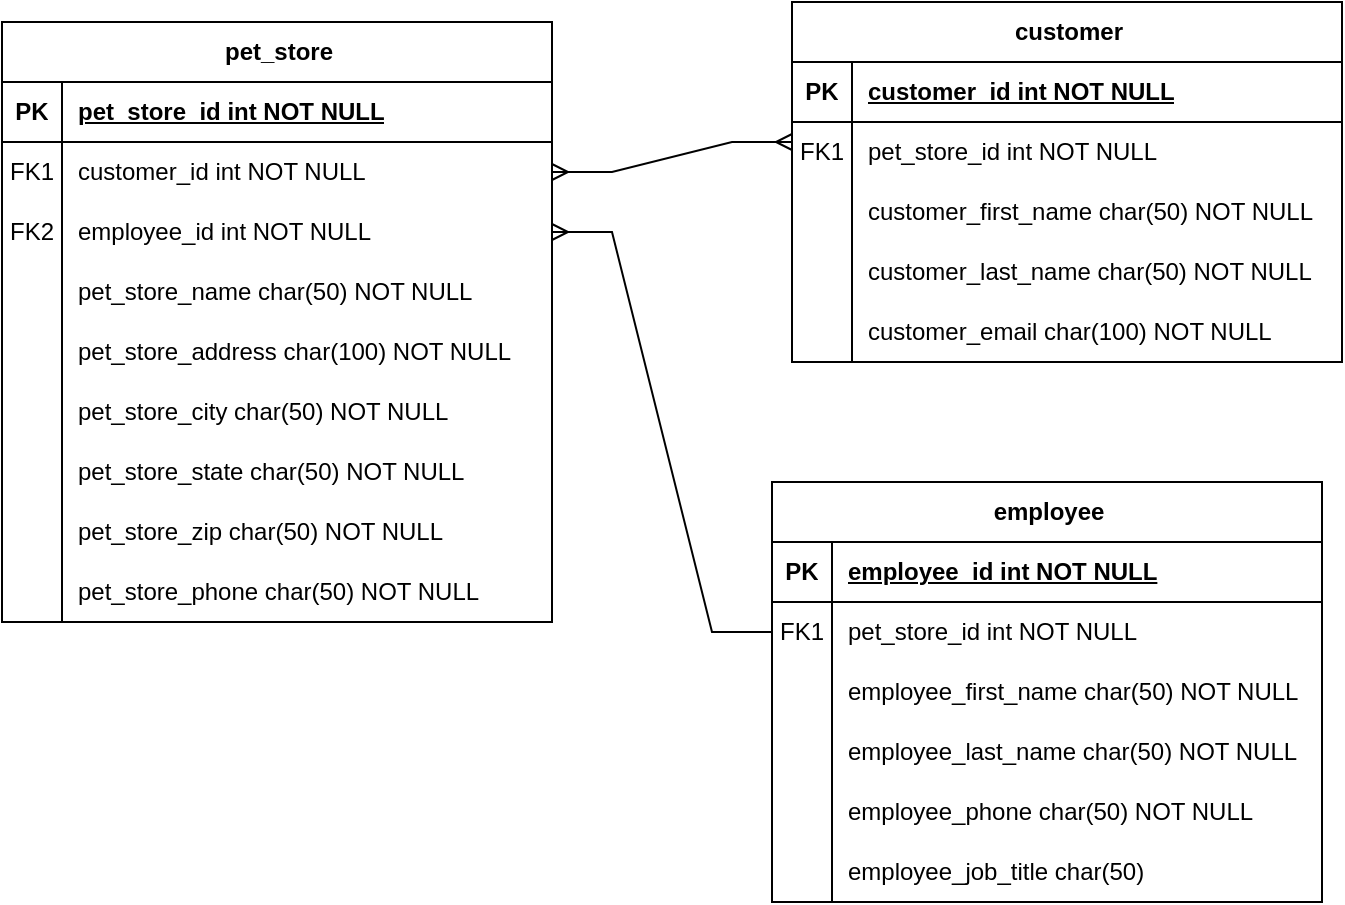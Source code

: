 <mxfile version="26.0.16">
  <diagram name="Page-1" id="WRtPhUQTEJl0qHLbDt3K">
    <mxGraphModel dx="997" dy="615" grid="1" gridSize="10" guides="1" tooltips="1" connect="1" arrows="1" fold="1" page="1" pageScale="1" pageWidth="850" pageHeight="1100" math="0" shadow="0">
      <root>
        <mxCell id="0" />
        <mxCell id="1" parent="0" />
        <mxCell id="nUwxGehSMuN0GHeq9k4L-1" value="pet_store" style="shape=table;startSize=30;container=1;collapsible=1;childLayout=tableLayout;fixedRows=1;rowLines=0;fontStyle=1;align=center;resizeLast=1;html=1;" vertex="1" parent="1">
          <mxGeometry x="195" y="110" width="275" height="300" as="geometry" />
        </mxCell>
        <mxCell id="nUwxGehSMuN0GHeq9k4L-2" value="" style="shape=tableRow;horizontal=0;startSize=0;swimlaneHead=0;swimlaneBody=0;fillColor=none;collapsible=0;dropTarget=0;points=[[0,0.5],[1,0.5]];portConstraint=eastwest;top=0;left=0;right=0;bottom=1;" vertex="1" parent="nUwxGehSMuN0GHeq9k4L-1">
          <mxGeometry y="30" width="275" height="30" as="geometry" />
        </mxCell>
        <mxCell id="nUwxGehSMuN0GHeq9k4L-3" value="PK" style="shape=partialRectangle;connectable=0;fillColor=none;top=0;left=0;bottom=0;right=0;fontStyle=1;overflow=hidden;whiteSpace=wrap;html=1;" vertex="1" parent="nUwxGehSMuN0GHeq9k4L-2">
          <mxGeometry width="30" height="30" as="geometry">
            <mxRectangle width="30" height="30" as="alternateBounds" />
          </mxGeometry>
        </mxCell>
        <mxCell id="nUwxGehSMuN0GHeq9k4L-4" value="&lt;span style=&quot;text-wrap-mode: nowrap;&quot;&gt;pet_store_id&amp;nbsp;int NOT NULL&lt;/span&gt;" style="shape=partialRectangle;connectable=0;fillColor=none;top=0;left=0;bottom=0;right=0;align=left;spacingLeft=6;fontStyle=5;overflow=hidden;whiteSpace=wrap;html=1;" vertex="1" parent="nUwxGehSMuN0GHeq9k4L-2">
          <mxGeometry x="30" width="245" height="30" as="geometry">
            <mxRectangle width="245" height="30" as="alternateBounds" />
          </mxGeometry>
        </mxCell>
        <mxCell id="nUwxGehSMuN0GHeq9k4L-5" value="" style="shape=tableRow;horizontal=0;startSize=0;swimlaneHead=0;swimlaneBody=0;fillColor=none;collapsible=0;dropTarget=0;points=[[0,0.5],[1,0.5]];portConstraint=eastwest;top=0;left=0;right=0;bottom=0;" vertex="1" parent="nUwxGehSMuN0GHeq9k4L-1">
          <mxGeometry y="60" width="275" height="30" as="geometry" />
        </mxCell>
        <mxCell id="nUwxGehSMuN0GHeq9k4L-6" value="FK1" style="shape=partialRectangle;connectable=0;fillColor=none;top=0;left=0;bottom=0;right=0;editable=1;overflow=hidden;whiteSpace=wrap;html=1;" vertex="1" parent="nUwxGehSMuN0GHeq9k4L-5">
          <mxGeometry width="30" height="30" as="geometry">
            <mxRectangle width="30" height="30" as="alternateBounds" />
          </mxGeometry>
        </mxCell>
        <mxCell id="nUwxGehSMuN0GHeq9k4L-7" value="&lt;span style=&quot;text-wrap-mode: nowrap;&quot;&gt;customer_id int NOT NULL&lt;/span&gt;" style="shape=partialRectangle;connectable=0;fillColor=none;top=0;left=0;bottom=0;right=0;align=left;spacingLeft=6;overflow=hidden;whiteSpace=wrap;html=1;" vertex="1" parent="nUwxGehSMuN0GHeq9k4L-5">
          <mxGeometry x="30" width="245" height="30" as="geometry">
            <mxRectangle width="245" height="30" as="alternateBounds" />
          </mxGeometry>
        </mxCell>
        <mxCell id="nUwxGehSMuN0GHeq9k4L-8" value="" style="shape=tableRow;horizontal=0;startSize=0;swimlaneHead=0;swimlaneBody=0;fillColor=none;collapsible=0;dropTarget=0;points=[[0,0.5],[1,0.5]];portConstraint=eastwest;top=0;left=0;right=0;bottom=0;" vertex="1" parent="nUwxGehSMuN0GHeq9k4L-1">
          <mxGeometry y="90" width="275" height="30" as="geometry" />
        </mxCell>
        <mxCell id="nUwxGehSMuN0GHeq9k4L-9" value="FK2" style="shape=partialRectangle;connectable=0;fillColor=none;top=0;left=0;bottom=0;right=0;editable=1;overflow=hidden;whiteSpace=wrap;html=1;" vertex="1" parent="nUwxGehSMuN0GHeq9k4L-8">
          <mxGeometry width="30" height="30" as="geometry">
            <mxRectangle width="30" height="30" as="alternateBounds" />
          </mxGeometry>
        </mxCell>
        <mxCell id="nUwxGehSMuN0GHeq9k4L-10" value="&lt;span style=&quot;text-wrap-mode: nowrap;&quot;&gt;employee_id int NOT NULL&lt;/span&gt;" style="shape=partialRectangle;connectable=0;fillColor=none;top=0;left=0;bottom=0;right=0;align=left;spacingLeft=6;overflow=hidden;whiteSpace=wrap;html=1;" vertex="1" parent="nUwxGehSMuN0GHeq9k4L-8">
          <mxGeometry x="30" width="245" height="30" as="geometry">
            <mxRectangle width="245" height="30" as="alternateBounds" />
          </mxGeometry>
        </mxCell>
        <mxCell id="nUwxGehSMuN0GHeq9k4L-11" value="" style="shape=tableRow;horizontal=0;startSize=0;swimlaneHead=0;swimlaneBody=0;fillColor=none;collapsible=0;dropTarget=0;points=[[0,0.5],[1,0.5]];portConstraint=eastwest;top=0;left=0;right=0;bottom=0;" vertex="1" parent="nUwxGehSMuN0GHeq9k4L-1">
          <mxGeometry y="120" width="275" height="30" as="geometry" />
        </mxCell>
        <mxCell id="nUwxGehSMuN0GHeq9k4L-12" value="" style="shape=partialRectangle;connectable=0;fillColor=none;top=0;left=0;bottom=0;right=0;editable=1;overflow=hidden;whiteSpace=wrap;html=1;" vertex="1" parent="nUwxGehSMuN0GHeq9k4L-11">
          <mxGeometry width="30" height="30" as="geometry">
            <mxRectangle width="30" height="30" as="alternateBounds" />
          </mxGeometry>
        </mxCell>
        <mxCell id="nUwxGehSMuN0GHeq9k4L-13" value="&lt;span style=&quot;text-wrap-mode: nowrap;&quot;&gt;pet_store_name char(50) NOT NULL&lt;/span&gt;" style="shape=partialRectangle;connectable=0;fillColor=none;top=0;left=0;bottom=0;right=0;align=left;spacingLeft=6;overflow=hidden;whiteSpace=wrap;html=1;" vertex="1" parent="nUwxGehSMuN0GHeq9k4L-11">
          <mxGeometry x="30" width="245" height="30" as="geometry">
            <mxRectangle width="245" height="30" as="alternateBounds" />
          </mxGeometry>
        </mxCell>
        <mxCell id="nUwxGehSMuN0GHeq9k4L-29" value="" style="shape=tableRow;horizontal=0;startSize=0;swimlaneHead=0;swimlaneBody=0;fillColor=none;collapsible=0;dropTarget=0;points=[[0,0.5],[1,0.5]];portConstraint=eastwest;top=0;left=0;right=0;bottom=0;" vertex="1" parent="nUwxGehSMuN0GHeq9k4L-1">
          <mxGeometry y="150" width="275" height="30" as="geometry" />
        </mxCell>
        <mxCell id="nUwxGehSMuN0GHeq9k4L-30" value="" style="shape=partialRectangle;connectable=0;fillColor=none;top=0;left=0;bottom=0;right=0;editable=1;overflow=hidden;whiteSpace=wrap;html=1;" vertex="1" parent="nUwxGehSMuN0GHeq9k4L-29">
          <mxGeometry width="30" height="30" as="geometry">
            <mxRectangle width="30" height="30" as="alternateBounds" />
          </mxGeometry>
        </mxCell>
        <mxCell id="nUwxGehSMuN0GHeq9k4L-31" value="&lt;span style=&quot;text-wrap-mode: nowrap;&quot;&gt;pet_store_address char(100) NOT NULL&lt;/span&gt;" style="shape=partialRectangle;connectable=0;fillColor=none;top=0;left=0;bottom=0;right=0;align=left;spacingLeft=6;overflow=hidden;whiteSpace=wrap;html=1;" vertex="1" parent="nUwxGehSMuN0GHeq9k4L-29">
          <mxGeometry x="30" width="245" height="30" as="geometry">
            <mxRectangle width="245" height="30" as="alternateBounds" />
          </mxGeometry>
        </mxCell>
        <mxCell id="nUwxGehSMuN0GHeq9k4L-32" value="" style="shape=tableRow;horizontal=0;startSize=0;swimlaneHead=0;swimlaneBody=0;fillColor=none;collapsible=0;dropTarget=0;points=[[0,0.5],[1,0.5]];portConstraint=eastwest;top=0;left=0;right=0;bottom=0;" vertex="1" parent="nUwxGehSMuN0GHeq9k4L-1">
          <mxGeometry y="180" width="275" height="30" as="geometry" />
        </mxCell>
        <mxCell id="nUwxGehSMuN0GHeq9k4L-33" value="" style="shape=partialRectangle;connectable=0;fillColor=none;top=0;left=0;bottom=0;right=0;editable=1;overflow=hidden;whiteSpace=wrap;html=1;" vertex="1" parent="nUwxGehSMuN0GHeq9k4L-32">
          <mxGeometry width="30" height="30" as="geometry">
            <mxRectangle width="30" height="30" as="alternateBounds" />
          </mxGeometry>
        </mxCell>
        <mxCell id="nUwxGehSMuN0GHeq9k4L-34" value="&lt;span style=&quot;text-wrap-mode: nowrap;&quot;&gt;pet_store_city char(50) NOT NULL&lt;/span&gt;" style="shape=partialRectangle;connectable=0;fillColor=none;top=0;left=0;bottom=0;right=0;align=left;spacingLeft=6;overflow=hidden;whiteSpace=wrap;html=1;" vertex="1" parent="nUwxGehSMuN0GHeq9k4L-32">
          <mxGeometry x="30" width="245" height="30" as="geometry">
            <mxRectangle width="245" height="30" as="alternateBounds" />
          </mxGeometry>
        </mxCell>
        <mxCell id="nUwxGehSMuN0GHeq9k4L-35" value="" style="shape=tableRow;horizontal=0;startSize=0;swimlaneHead=0;swimlaneBody=0;fillColor=none;collapsible=0;dropTarget=0;points=[[0,0.5],[1,0.5]];portConstraint=eastwest;top=0;left=0;right=0;bottom=0;" vertex="1" parent="nUwxGehSMuN0GHeq9k4L-1">
          <mxGeometry y="210" width="275" height="30" as="geometry" />
        </mxCell>
        <mxCell id="nUwxGehSMuN0GHeq9k4L-36" value="" style="shape=partialRectangle;connectable=0;fillColor=none;top=0;left=0;bottom=0;right=0;editable=1;overflow=hidden;whiteSpace=wrap;html=1;" vertex="1" parent="nUwxGehSMuN0GHeq9k4L-35">
          <mxGeometry width="30" height="30" as="geometry">
            <mxRectangle width="30" height="30" as="alternateBounds" />
          </mxGeometry>
        </mxCell>
        <mxCell id="nUwxGehSMuN0GHeq9k4L-37" value="&lt;span style=&quot;text-wrap-mode: nowrap;&quot;&gt;pet_store_state char(50) NOT NULL&lt;/span&gt;" style="shape=partialRectangle;connectable=0;fillColor=none;top=0;left=0;bottom=0;right=0;align=left;spacingLeft=6;overflow=hidden;whiteSpace=wrap;html=1;" vertex="1" parent="nUwxGehSMuN0GHeq9k4L-35">
          <mxGeometry x="30" width="245" height="30" as="geometry">
            <mxRectangle width="245" height="30" as="alternateBounds" />
          </mxGeometry>
        </mxCell>
        <mxCell id="nUwxGehSMuN0GHeq9k4L-38" value="" style="shape=tableRow;horizontal=0;startSize=0;swimlaneHead=0;swimlaneBody=0;fillColor=none;collapsible=0;dropTarget=0;points=[[0,0.5],[1,0.5]];portConstraint=eastwest;top=0;left=0;right=0;bottom=0;" vertex="1" parent="nUwxGehSMuN0GHeq9k4L-1">
          <mxGeometry y="240" width="275" height="30" as="geometry" />
        </mxCell>
        <mxCell id="nUwxGehSMuN0GHeq9k4L-39" value="" style="shape=partialRectangle;connectable=0;fillColor=none;top=0;left=0;bottom=0;right=0;editable=1;overflow=hidden;whiteSpace=wrap;html=1;" vertex="1" parent="nUwxGehSMuN0GHeq9k4L-38">
          <mxGeometry width="30" height="30" as="geometry">
            <mxRectangle width="30" height="30" as="alternateBounds" />
          </mxGeometry>
        </mxCell>
        <mxCell id="nUwxGehSMuN0GHeq9k4L-40" value="&lt;span style=&quot;text-wrap-mode: nowrap;&quot;&gt;pet_store_zip char(50) NOT NULL&lt;/span&gt;" style="shape=partialRectangle;connectable=0;fillColor=none;top=0;left=0;bottom=0;right=0;align=left;spacingLeft=6;overflow=hidden;whiteSpace=wrap;html=1;" vertex="1" parent="nUwxGehSMuN0GHeq9k4L-38">
          <mxGeometry x="30" width="245" height="30" as="geometry">
            <mxRectangle width="245" height="30" as="alternateBounds" />
          </mxGeometry>
        </mxCell>
        <mxCell id="nUwxGehSMuN0GHeq9k4L-41" value="" style="shape=tableRow;horizontal=0;startSize=0;swimlaneHead=0;swimlaneBody=0;fillColor=none;collapsible=0;dropTarget=0;points=[[0,0.5],[1,0.5]];portConstraint=eastwest;top=0;left=0;right=0;bottom=0;" vertex="1" parent="nUwxGehSMuN0GHeq9k4L-1">
          <mxGeometry y="270" width="275" height="30" as="geometry" />
        </mxCell>
        <mxCell id="nUwxGehSMuN0GHeq9k4L-42" value="" style="shape=partialRectangle;connectable=0;fillColor=none;top=0;left=0;bottom=0;right=0;editable=1;overflow=hidden;whiteSpace=wrap;html=1;" vertex="1" parent="nUwxGehSMuN0GHeq9k4L-41">
          <mxGeometry width="30" height="30" as="geometry">
            <mxRectangle width="30" height="30" as="alternateBounds" />
          </mxGeometry>
        </mxCell>
        <mxCell id="nUwxGehSMuN0GHeq9k4L-43" value="&lt;span style=&quot;text-wrap-mode: nowrap;&quot;&gt;pet_store_phone char(50) NOT NULL&lt;/span&gt;" style="shape=partialRectangle;connectable=0;fillColor=none;top=0;left=0;bottom=0;right=0;align=left;spacingLeft=6;overflow=hidden;whiteSpace=wrap;html=1;" vertex="1" parent="nUwxGehSMuN0GHeq9k4L-41">
          <mxGeometry x="30" width="245" height="30" as="geometry">
            <mxRectangle width="245" height="30" as="alternateBounds" />
          </mxGeometry>
        </mxCell>
        <mxCell id="nUwxGehSMuN0GHeq9k4L-44" value="employee" style="shape=table;startSize=30;container=1;collapsible=1;childLayout=tableLayout;fixedRows=1;rowLines=0;fontStyle=1;align=center;resizeLast=1;html=1;" vertex="1" parent="1">
          <mxGeometry x="580" y="340" width="275" height="210" as="geometry" />
        </mxCell>
        <mxCell id="nUwxGehSMuN0GHeq9k4L-45" value="" style="shape=tableRow;horizontal=0;startSize=0;swimlaneHead=0;swimlaneBody=0;fillColor=none;collapsible=0;dropTarget=0;points=[[0,0.5],[1,0.5]];portConstraint=eastwest;top=0;left=0;right=0;bottom=1;" vertex="1" parent="nUwxGehSMuN0GHeq9k4L-44">
          <mxGeometry y="30" width="275" height="30" as="geometry" />
        </mxCell>
        <mxCell id="nUwxGehSMuN0GHeq9k4L-46" value="PK" style="shape=partialRectangle;connectable=0;fillColor=none;top=0;left=0;bottom=0;right=0;fontStyle=1;overflow=hidden;whiteSpace=wrap;html=1;" vertex="1" parent="nUwxGehSMuN0GHeq9k4L-45">
          <mxGeometry width="30" height="30" as="geometry">
            <mxRectangle width="30" height="30" as="alternateBounds" />
          </mxGeometry>
        </mxCell>
        <mxCell id="nUwxGehSMuN0GHeq9k4L-47" value="&lt;span style=&quot;text-wrap-mode: nowrap;&quot;&gt;employee_id&amp;nbsp;int NOT NULL&lt;/span&gt;" style="shape=partialRectangle;connectable=0;fillColor=none;top=0;left=0;bottom=0;right=0;align=left;spacingLeft=6;fontStyle=5;overflow=hidden;whiteSpace=wrap;html=1;" vertex="1" parent="nUwxGehSMuN0GHeq9k4L-45">
          <mxGeometry x="30" width="245" height="30" as="geometry">
            <mxRectangle width="245" height="30" as="alternateBounds" />
          </mxGeometry>
        </mxCell>
        <mxCell id="nUwxGehSMuN0GHeq9k4L-48" value="" style="shape=tableRow;horizontal=0;startSize=0;swimlaneHead=0;swimlaneBody=0;fillColor=none;collapsible=0;dropTarget=0;points=[[0,0.5],[1,0.5]];portConstraint=eastwest;top=0;left=0;right=0;bottom=0;" vertex="1" parent="nUwxGehSMuN0GHeq9k4L-44">
          <mxGeometry y="60" width="275" height="30" as="geometry" />
        </mxCell>
        <mxCell id="nUwxGehSMuN0GHeq9k4L-49" value="FK1" style="shape=partialRectangle;connectable=0;fillColor=none;top=0;left=0;bottom=0;right=0;editable=1;overflow=hidden;whiteSpace=wrap;html=1;" vertex="1" parent="nUwxGehSMuN0GHeq9k4L-48">
          <mxGeometry width="30" height="30" as="geometry">
            <mxRectangle width="30" height="30" as="alternateBounds" />
          </mxGeometry>
        </mxCell>
        <mxCell id="nUwxGehSMuN0GHeq9k4L-50" value="&lt;span style=&quot;text-wrap-mode: nowrap;&quot;&gt;pet_store_id int NOT NULL&lt;/span&gt;" style="shape=partialRectangle;connectable=0;fillColor=none;top=0;left=0;bottom=0;right=0;align=left;spacingLeft=6;overflow=hidden;whiteSpace=wrap;html=1;" vertex="1" parent="nUwxGehSMuN0GHeq9k4L-48">
          <mxGeometry x="30" width="245" height="30" as="geometry">
            <mxRectangle width="245" height="30" as="alternateBounds" />
          </mxGeometry>
        </mxCell>
        <mxCell id="nUwxGehSMuN0GHeq9k4L-51" value="" style="shape=tableRow;horizontal=0;startSize=0;swimlaneHead=0;swimlaneBody=0;fillColor=none;collapsible=0;dropTarget=0;points=[[0,0.5],[1,0.5]];portConstraint=eastwest;top=0;left=0;right=0;bottom=0;" vertex="1" parent="nUwxGehSMuN0GHeq9k4L-44">
          <mxGeometry y="90" width="275" height="30" as="geometry" />
        </mxCell>
        <mxCell id="nUwxGehSMuN0GHeq9k4L-52" value="" style="shape=partialRectangle;connectable=0;fillColor=none;top=0;left=0;bottom=0;right=0;editable=1;overflow=hidden;whiteSpace=wrap;html=1;" vertex="1" parent="nUwxGehSMuN0GHeq9k4L-51">
          <mxGeometry width="30" height="30" as="geometry">
            <mxRectangle width="30" height="30" as="alternateBounds" />
          </mxGeometry>
        </mxCell>
        <mxCell id="nUwxGehSMuN0GHeq9k4L-53" value="&lt;span style=&quot;text-wrap-mode: nowrap;&quot;&gt;employee_first_name char(50) NOT NULL&lt;/span&gt;" style="shape=partialRectangle;connectable=0;fillColor=none;top=0;left=0;bottom=0;right=0;align=left;spacingLeft=6;overflow=hidden;whiteSpace=wrap;html=1;" vertex="1" parent="nUwxGehSMuN0GHeq9k4L-51">
          <mxGeometry x="30" width="245" height="30" as="geometry">
            <mxRectangle width="245" height="30" as="alternateBounds" />
          </mxGeometry>
        </mxCell>
        <mxCell id="nUwxGehSMuN0GHeq9k4L-102" value="" style="shape=tableRow;horizontal=0;startSize=0;swimlaneHead=0;swimlaneBody=0;fillColor=none;collapsible=0;dropTarget=0;points=[[0,0.5],[1,0.5]];portConstraint=eastwest;top=0;left=0;right=0;bottom=0;" vertex="1" parent="nUwxGehSMuN0GHeq9k4L-44">
          <mxGeometry y="120" width="275" height="30" as="geometry" />
        </mxCell>
        <mxCell id="nUwxGehSMuN0GHeq9k4L-103" value="" style="shape=partialRectangle;connectable=0;fillColor=none;top=0;left=0;bottom=0;right=0;editable=1;overflow=hidden;whiteSpace=wrap;html=1;" vertex="1" parent="nUwxGehSMuN0GHeq9k4L-102">
          <mxGeometry width="30" height="30" as="geometry">
            <mxRectangle width="30" height="30" as="alternateBounds" />
          </mxGeometry>
        </mxCell>
        <mxCell id="nUwxGehSMuN0GHeq9k4L-104" value="&lt;span style=&quot;text-wrap-mode: nowrap;&quot;&gt;employee_last_name char(50) NOT NULL&lt;/span&gt;" style="shape=partialRectangle;connectable=0;fillColor=none;top=0;left=0;bottom=0;right=0;align=left;spacingLeft=6;overflow=hidden;whiteSpace=wrap;html=1;" vertex="1" parent="nUwxGehSMuN0GHeq9k4L-102">
          <mxGeometry x="30" width="245" height="30" as="geometry">
            <mxRectangle width="245" height="30" as="alternateBounds" />
          </mxGeometry>
        </mxCell>
        <mxCell id="nUwxGehSMuN0GHeq9k4L-105" value="" style="shape=tableRow;horizontal=0;startSize=0;swimlaneHead=0;swimlaneBody=0;fillColor=none;collapsible=0;dropTarget=0;points=[[0,0.5],[1,0.5]];portConstraint=eastwest;top=0;left=0;right=0;bottom=0;" vertex="1" parent="nUwxGehSMuN0GHeq9k4L-44">
          <mxGeometry y="150" width="275" height="30" as="geometry" />
        </mxCell>
        <mxCell id="nUwxGehSMuN0GHeq9k4L-106" value="" style="shape=partialRectangle;connectable=0;fillColor=none;top=0;left=0;bottom=0;right=0;editable=1;overflow=hidden;whiteSpace=wrap;html=1;" vertex="1" parent="nUwxGehSMuN0GHeq9k4L-105">
          <mxGeometry width="30" height="30" as="geometry">
            <mxRectangle width="30" height="30" as="alternateBounds" />
          </mxGeometry>
        </mxCell>
        <mxCell id="nUwxGehSMuN0GHeq9k4L-107" value="&lt;span style=&quot;text-wrap-mode: nowrap;&quot;&gt;employee_phone char(50) NOT NULL&lt;/span&gt;" style="shape=partialRectangle;connectable=0;fillColor=none;top=0;left=0;bottom=0;right=0;align=left;spacingLeft=6;overflow=hidden;whiteSpace=wrap;html=1;" vertex="1" parent="nUwxGehSMuN0GHeq9k4L-105">
          <mxGeometry x="30" width="245" height="30" as="geometry">
            <mxRectangle width="245" height="30" as="alternateBounds" />
          </mxGeometry>
        </mxCell>
        <mxCell id="nUwxGehSMuN0GHeq9k4L-108" value="" style="shape=tableRow;horizontal=0;startSize=0;swimlaneHead=0;swimlaneBody=0;fillColor=none;collapsible=0;dropTarget=0;points=[[0,0.5],[1,0.5]];portConstraint=eastwest;top=0;left=0;right=0;bottom=0;" vertex="1" parent="nUwxGehSMuN0GHeq9k4L-44">
          <mxGeometry y="180" width="275" height="30" as="geometry" />
        </mxCell>
        <mxCell id="nUwxGehSMuN0GHeq9k4L-109" value="" style="shape=partialRectangle;connectable=0;fillColor=none;top=0;left=0;bottom=0;right=0;editable=1;overflow=hidden;whiteSpace=wrap;html=1;" vertex="1" parent="nUwxGehSMuN0GHeq9k4L-108">
          <mxGeometry width="30" height="30" as="geometry">
            <mxRectangle width="30" height="30" as="alternateBounds" />
          </mxGeometry>
        </mxCell>
        <mxCell id="nUwxGehSMuN0GHeq9k4L-110" value="&lt;span style=&quot;text-wrap-mode: nowrap;&quot;&gt;employee_job_title char(50)&lt;/span&gt;" style="shape=partialRectangle;connectable=0;fillColor=none;top=0;left=0;bottom=0;right=0;align=left;spacingLeft=6;overflow=hidden;whiteSpace=wrap;html=1;" vertex="1" parent="nUwxGehSMuN0GHeq9k4L-108">
          <mxGeometry x="30" width="245" height="30" as="geometry">
            <mxRectangle width="245" height="30" as="alternateBounds" />
          </mxGeometry>
        </mxCell>
        <mxCell id="nUwxGehSMuN0GHeq9k4L-111" value="customer" style="shape=table;startSize=30;container=1;collapsible=1;childLayout=tableLayout;fixedRows=1;rowLines=0;fontStyle=1;align=center;resizeLast=1;html=1;" vertex="1" parent="1">
          <mxGeometry x="590" y="100" width="275" height="180" as="geometry" />
        </mxCell>
        <mxCell id="nUwxGehSMuN0GHeq9k4L-112" value="" style="shape=tableRow;horizontal=0;startSize=0;swimlaneHead=0;swimlaneBody=0;fillColor=none;collapsible=0;dropTarget=0;points=[[0,0.5],[1,0.5]];portConstraint=eastwest;top=0;left=0;right=0;bottom=1;" vertex="1" parent="nUwxGehSMuN0GHeq9k4L-111">
          <mxGeometry y="30" width="275" height="30" as="geometry" />
        </mxCell>
        <mxCell id="nUwxGehSMuN0GHeq9k4L-113" value="PK" style="shape=partialRectangle;connectable=0;fillColor=none;top=0;left=0;bottom=0;right=0;fontStyle=1;overflow=hidden;whiteSpace=wrap;html=1;" vertex="1" parent="nUwxGehSMuN0GHeq9k4L-112">
          <mxGeometry width="30" height="30" as="geometry">
            <mxRectangle width="30" height="30" as="alternateBounds" />
          </mxGeometry>
        </mxCell>
        <mxCell id="nUwxGehSMuN0GHeq9k4L-114" value="&lt;span style=&quot;text-wrap-mode: nowrap;&quot;&gt;customer_id&amp;nbsp;int NOT NULL&lt;/span&gt;" style="shape=partialRectangle;connectable=0;fillColor=none;top=0;left=0;bottom=0;right=0;align=left;spacingLeft=6;fontStyle=5;overflow=hidden;whiteSpace=wrap;html=1;" vertex="1" parent="nUwxGehSMuN0GHeq9k4L-112">
          <mxGeometry x="30" width="245" height="30" as="geometry">
            <mxRectangle width="245" height="30" as="alternateBounds" />
          </mxGeometry>
        </mxCell>
        <mxCell id="nUwxGehSMuN0GHeq9k4L-115" value="" style="shape=tableRow;horizontal=0;startSize=0;swimlaneHead=0;swimlaneBody=0;fillColor=none;collapsible=0;dropTarget=0;points=[[0,0.5],[1,0.5]];portConstraint=eastwest;top=0;left=0;right=0;bottom=0;" vertex="1" parent="nUwxGehSMuN0GHeq9k4L-111">
          <mxGeometry y="60" width="275" height="30" as="geometry" />
        </mxCell>
        <mxCell id="nUwxGehSMuN0GHeq9k4L-116" value="FK1" style="shape=partialRectangle;connectable=0;fillColor=none;top=0;left=0;bottom=0;right=0;editable=1;overflow=hidden;whiteSpace=wrap;html=1;" vertex="1" parent="nUwxGehSMuN0GHeq9k4L-115">
          <mxGeometry width="30" height="30" as="geometry">
            <mxRectangle width="30" height="30" as="alternateBounds" />
          </mxGeometry>
        </mxCell>
        <mxCell id="nUwxGehSMuN0GHeq9k4L-117" value="&lt;span style=&quot;text-wrap-mode: nowrap;&quot;&gt;pet_store_id int NOT NULL&lt;/span&gt;" style="shape=partialRectangle;connectable=0;fillColor=none;top=0;left=0;bottom=0;right=0;align=left;spacingLeft=6;overflow=hidden;whiteSpace=wrap;html=1;" vertex="1" parent="nUwxGehSMuN0GHeq9k4L-115">
          <mxGeometry x="30" width="245" height="30" as="geometry">
            <mxRectangle width="245" height="30" as="alternateBounds" />
          </mxGeometry>
        </mxCell>
        <mxCell id="nUwxGehSMuN0GHeq9k4L-118" value="" style="shape=tableRow;horizontal=0;startSize=0;swimlaneHead=0;swimlaneBody=0;fillColor=none;collapsible=0;dropTarget=0;points=[[0,0.5],[1,0.5]];portConstraint=eastwest;top=0;left=0;right=0;bottom=0;" vertex="1" parent="nUwxGehSMuN0GHeq9k4L-111">
          <mxGeometry y="90" width="275" height="30" as="geometry" />
        </mxCell>
        <mxCell id="nUwxGehSMuN0GHeq9k4L-119" value="" style="shape=partialRectangle;connectable=0;fillColor=none;top=0;left=0;bottom=0;right=0;editable=1;overflow=hidden;whiteSpace=wrap;html=1;" vertex="1" parent="nUwxGehSMuN0GHeq9k4L-118">
          <mxGeometry width="30" height="30" as="geometry">
            <mxRectangle width="30" height="30" as="alternateBounds" />
          </mxGeometry>
        </mxCell>
        <mxCell id="nUwxGehSMuN0GHeq9k4L-120" value="&lt;span style=&quot;text-wrap-mode: nowrap;&quot;&gt;customer_first_name char(50) NOT NULL&lt;/span&gt;" style="shape=partialRectangle;connectable=0;fillColor=none;top=0;left=0;bottom=0;right=0;align=left;spacingLeft=6;overflow=hidden;whiteSpace=wrap;html=1;" vertex="1" parent="nUwxGehSMuN0GHeq9k4L-118">
          <mxGeometry x="30" width="245" height="30" as="geometry">
            <mxRectangle width="245" height="30" as="alternateBounds" />
          </mxGeometry>
        </mxCell>
        <mxCell id="nUwxGehSMuN0GHeq9k4L-121" value="" style="shape=tableRow;horizontal=0;startSize=0;swimlaneHead=0;swimlaneBody=0;fillColor=none;collapsible=0;dropTarget=0;points=[[0,0.5],[1,0.5]];portConstraint=eastwest;top=0;left=0;right=0;bottom=0;" vertex="1" parent="nUwxGehSMuN0GHeq9k4L-111">
          <mxGeometry y="120" width="275" height="30" as="geometry" />
        </mxCell>
        <mxCell id="nUwxGehSMuN0GHeq9k4L-122" value="" style="shape=partialRectangle;connectable=0;fillColor=none;top=0;left=0;bottom=0;right=0;editable=1;overflow=hidden;whiteSpace=wrap;html=1;" vertex="1" parent="nUwxGehSMuN0GHeq9k4L-121">
          <mxGeometry width="30" height="30" as="geometry">
            <mxRectangle width="30" height="30" as="alternateBounds" />
          </mxGeometry>
        </mxCell>
        <mxCell id="nUwxGehSMuN0GHeq9k4L-123" value="&lt;span style=&quot;text-wrap-mode: nowrap;&quot;&gt;customer&lt;/span&gt;&lt;span style=&quot;text-wrap-mode: nowrap;&quot;&gt;_last_name char(50) NOT NULL&lt;/span&gt;" style="shape=partialRectangle;connectable=0;fillColor=none;top=0;left=0;bottom=0;right=0;align=left;spacingLeft=6;overflow=hidden;whiteSpace=wrap;html=1;" vertex="1" parent="nUwxGehSMuN0GHeq9k4L-121">
          <mxGeometry x="30" width="245" height="30" as="geometry">
            <mxRectangle width="245" height="30" as="alternateBounds" />
          </mxGeometry>
        </mxCell>
        <mxCell id="nUwxGehSMuN0GHeq9k4L-124" value="" style="shape=tableRow;horizontal=0;startSize=0;swimlaneHead=0;swimlaneBody=0;fillColor=none;collapsible=0;dropTarget=0;points=[[0,0.5],[1,0.5]];portConstraint=eastwest;top=0;left=0;right=0;bottom=0;" vertex="1" parent="nUwxGehSMuN0GHeq9k4L-111">
          <mxGeometry y="150" width="275" height="30" as="geometry" />
        </mxCell>
        <mxCell id="nUwxGehSMuN0GHeq9k4L-125" value="" style="shape=partialRectangle;connectable=0;fillColor=none;top=0;left=0;bottom=0;right=0;editable=1;overflow=hidden;whiteSpace=wrap;html=1;" vertex="1" parent="nUwxGehSMuN0GHeq9k4L-124">
          <mxGeometry width="30" height="30" as="geometry">
            <mxRectangle width="30" height="30" as="alternateBounds" />
          </mxGeometry>
        </mxCell>
        <mxCell id="nUwxGehSMuN0GHeq9k4L-126" value="&lt;span style=&quot;text-wrap-mode: nowrap;&quot;&gt;customer_email&lt;/span&gt;&lt;span style=&quot;text-wrap-mode: nowrap;&quot;&gt;&amp;nbsp;char(100) NOT NULL&lt;/span&gt;" style="shape=partialRectangle;connectable=0;fillColor=none;top=0;left=0;bottom=0;right=0;align=left;spacingLeft=6;overflow=hidden;whiteSpace=wrap;html=1;" vertex="1" parent="nUwxGehSMuN0GHeq9k4L-124">
          <mxGeometry x="30" width="245" height="30" as="geometry">
            <mxRectangle width="245" height="30" as="alternateBounds" />
          </mxGeometry>
        </mxCell>
        <mxCell id="nUwxGehSMuN0GHeq9k4L-133" value="" style="edgeStyle=entityRelationEdgeStyle;fontSize=12;html=1;endArrow=ERmany;startArrow=ERmany;rounded=0;exitX=1;exitY=0.5;exitDx=0;exitDy=0;" edge="1" parent="1" source="nUwxGehSMuN0GHeq9k4L-5">
          <mxGeometry width="100" height="100" relative="1" as="geometry">
            <mxPoint x="490" y="270" as="sourcePoint" />
            <mxPoint x="590" y="170" as="targetPoint" />
          </mxGeometry>
        </mxCell>
        <mxCell id="nUwxGehSMuN0GHeq9k4L-134" value="" style="edgeStyle=entityRelationEdgeStyle;fontSize=12;html=1;endArrow=ERmany;rounded=0;entryX=1;entryY=0.5;entryDx=0;entryDy=0;exitX=0;exitY=0.5;exitDx=0;exitDy=0;" edge="1" parent="1" source="nUwxGehSMuN0GHeq9k4L-48" target="nUwxGehSMuN0GHeq9k4L-8">
          <mxGeometry width="100" height="100" relative="1" as="geometry">
            <mxPoint x="620" y="380" as="sourcePoint" />
            <mxPoint x="720" y="280" as="targetPoint" />
          </mxGeometry>
        </mxCell>
      </root>
    </mxGraphModel>
  </diagram>
</mxfile>
